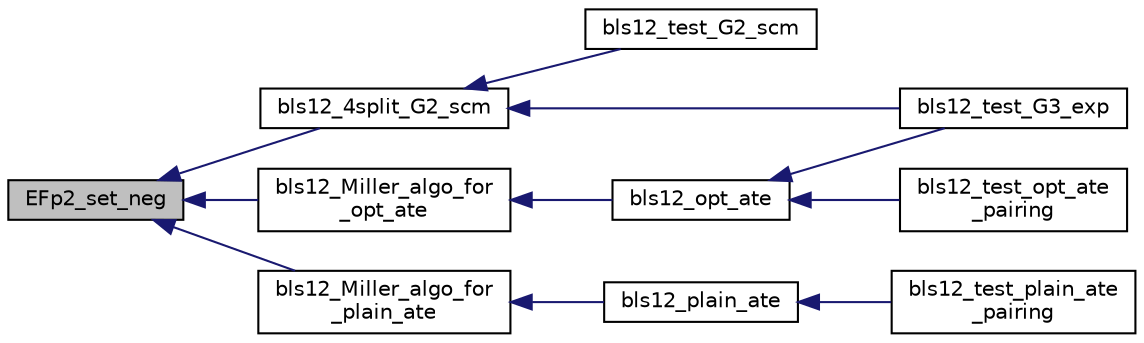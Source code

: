 digraph "EFp2_set_neg"
{
  edge [fontname="Helvetica",fontsize="10",labelfontname="Helvetica",labelfontsize="10"];
  node [fontname="Helvetica",fontsize="10",shape=record];
  rankdir="LR";
  Node97 [label="EFp2_set_neg",height=0.2,width=0.4,color="black", fillcolor="grey75", style="filled", fontcolor="black"];
  Node97 -> Node98 [dir="back",color="midnightblue",fontsize="10",style="solid",fontname="Helvetica"];
  Node98 [label="bls12_4split_G2_scm",height=0.2,width=0.4,color="black", fillcolor="white", style="filled",URL="$bls12__scm_8h.html#a4ba82479d082bed6f2f58f848d771bc7"];
  Node98 -> Node99 [dir="back",color="midnightblue",fontsize="10",style="solid",fontname="Helvetica"];
  Node99 [label="bls12_test_G2_scm",height=0.2,width=0.4,color="black", fillcolor="white", style="filled",URL="$bls12__test__pairings_8h.html#a34dad243bd99737d4c844dfcd658282a"];
  Node98 -> Node100 [dir="back",color="midnightblue",fontsize="10",style="solid",fontname="Helvetica"];
  Node100 [label="bls12_test_G3_exp",height=0.2,width=0.4,color="black", fillcolor="white", style="filled",URL="$bls12__test__pairings_8h.html#a084d9bc232ef377fb2baa2fdb19686b2"];
  Node97 -> Node101 [dir="back",color="midnightblue",fontsize="10",style="solid",fontname="Helvetica"];
  Node101 [label="bls12_Miller_algo_for\l_opt_ate",height=0.2,width=0.4,color="black", fillcolor="white", style="filled",URL="$bls12__miller__optate_8h.html#a4dd1ea18b9004d2f7dc99fc940dbab12"];
  Node101 -> Node102 [dir="back",color="midnightblue",fontsize="10",style="solid",fontname="Helvetica"];
  Node102 [label="bls12_opt_ate",height=0.2,width=0.4,color="black", fillcolor="white", style="filled",URL="$bls12__pairings_8h.html#a9fbfb8c58f4bcd4e8eb916a2f9419c2e"];
  Node102 -> Node100 [dir="back",color="midnightblue",fontsize="10",style="solid",fontname="Helvetica"];
  Node102 -> Node103 [dir="back",color="midnightblue",fontsize="10",style="solid",fontname="Helvetica"];
  Node103 [label="bls12_test_opt_ate\l_pairing",height=0.2,width=0.4,color="black", fillcolor="white", style="filled",URL="$bls12__test__pairings_8h.html#a8764956fa4214ba03988afe867f97f67"];
  Node97 -> Node104 [dir="back",color="midnightblue",fontsize="10",style="solid",fontname="Helvetica"];
  Node104 [label="bls12_Miller_algo_for\l_plain_ate",height=0.2,width=0.4,color="black", fillcolor="white", style="filled",URL="$bls12__miller__ate_8h.html#a4468c3f6d288607c0e5c7a0912605d51"];
  Node104 -> Node105 [dir="back",color="midnightblue",fontsize="10",style="solid",fontname="Helvetica"];
  Node105 [label="bls12_plain_ate",height=0.2,width=0.4,color="black", fillcolor="white", style="filled",URL="$bls12__pairings_8h.html#ab593751b52dd666d230eff17c637c485"];
  Node105 -> Node106 [dir="back",color="midnightblue",fontsize="10",style="solid",fontname="Helvetica"];
  Node106 [label="bls12_test_plain_ate\l_pairing",height=0.2,width=0.4,color="black", fillcolor="white", style="filled",URL="$bls12__test__pairings_8h.html#a43b4f11c8806b181213808de80c8dc41"];
}
